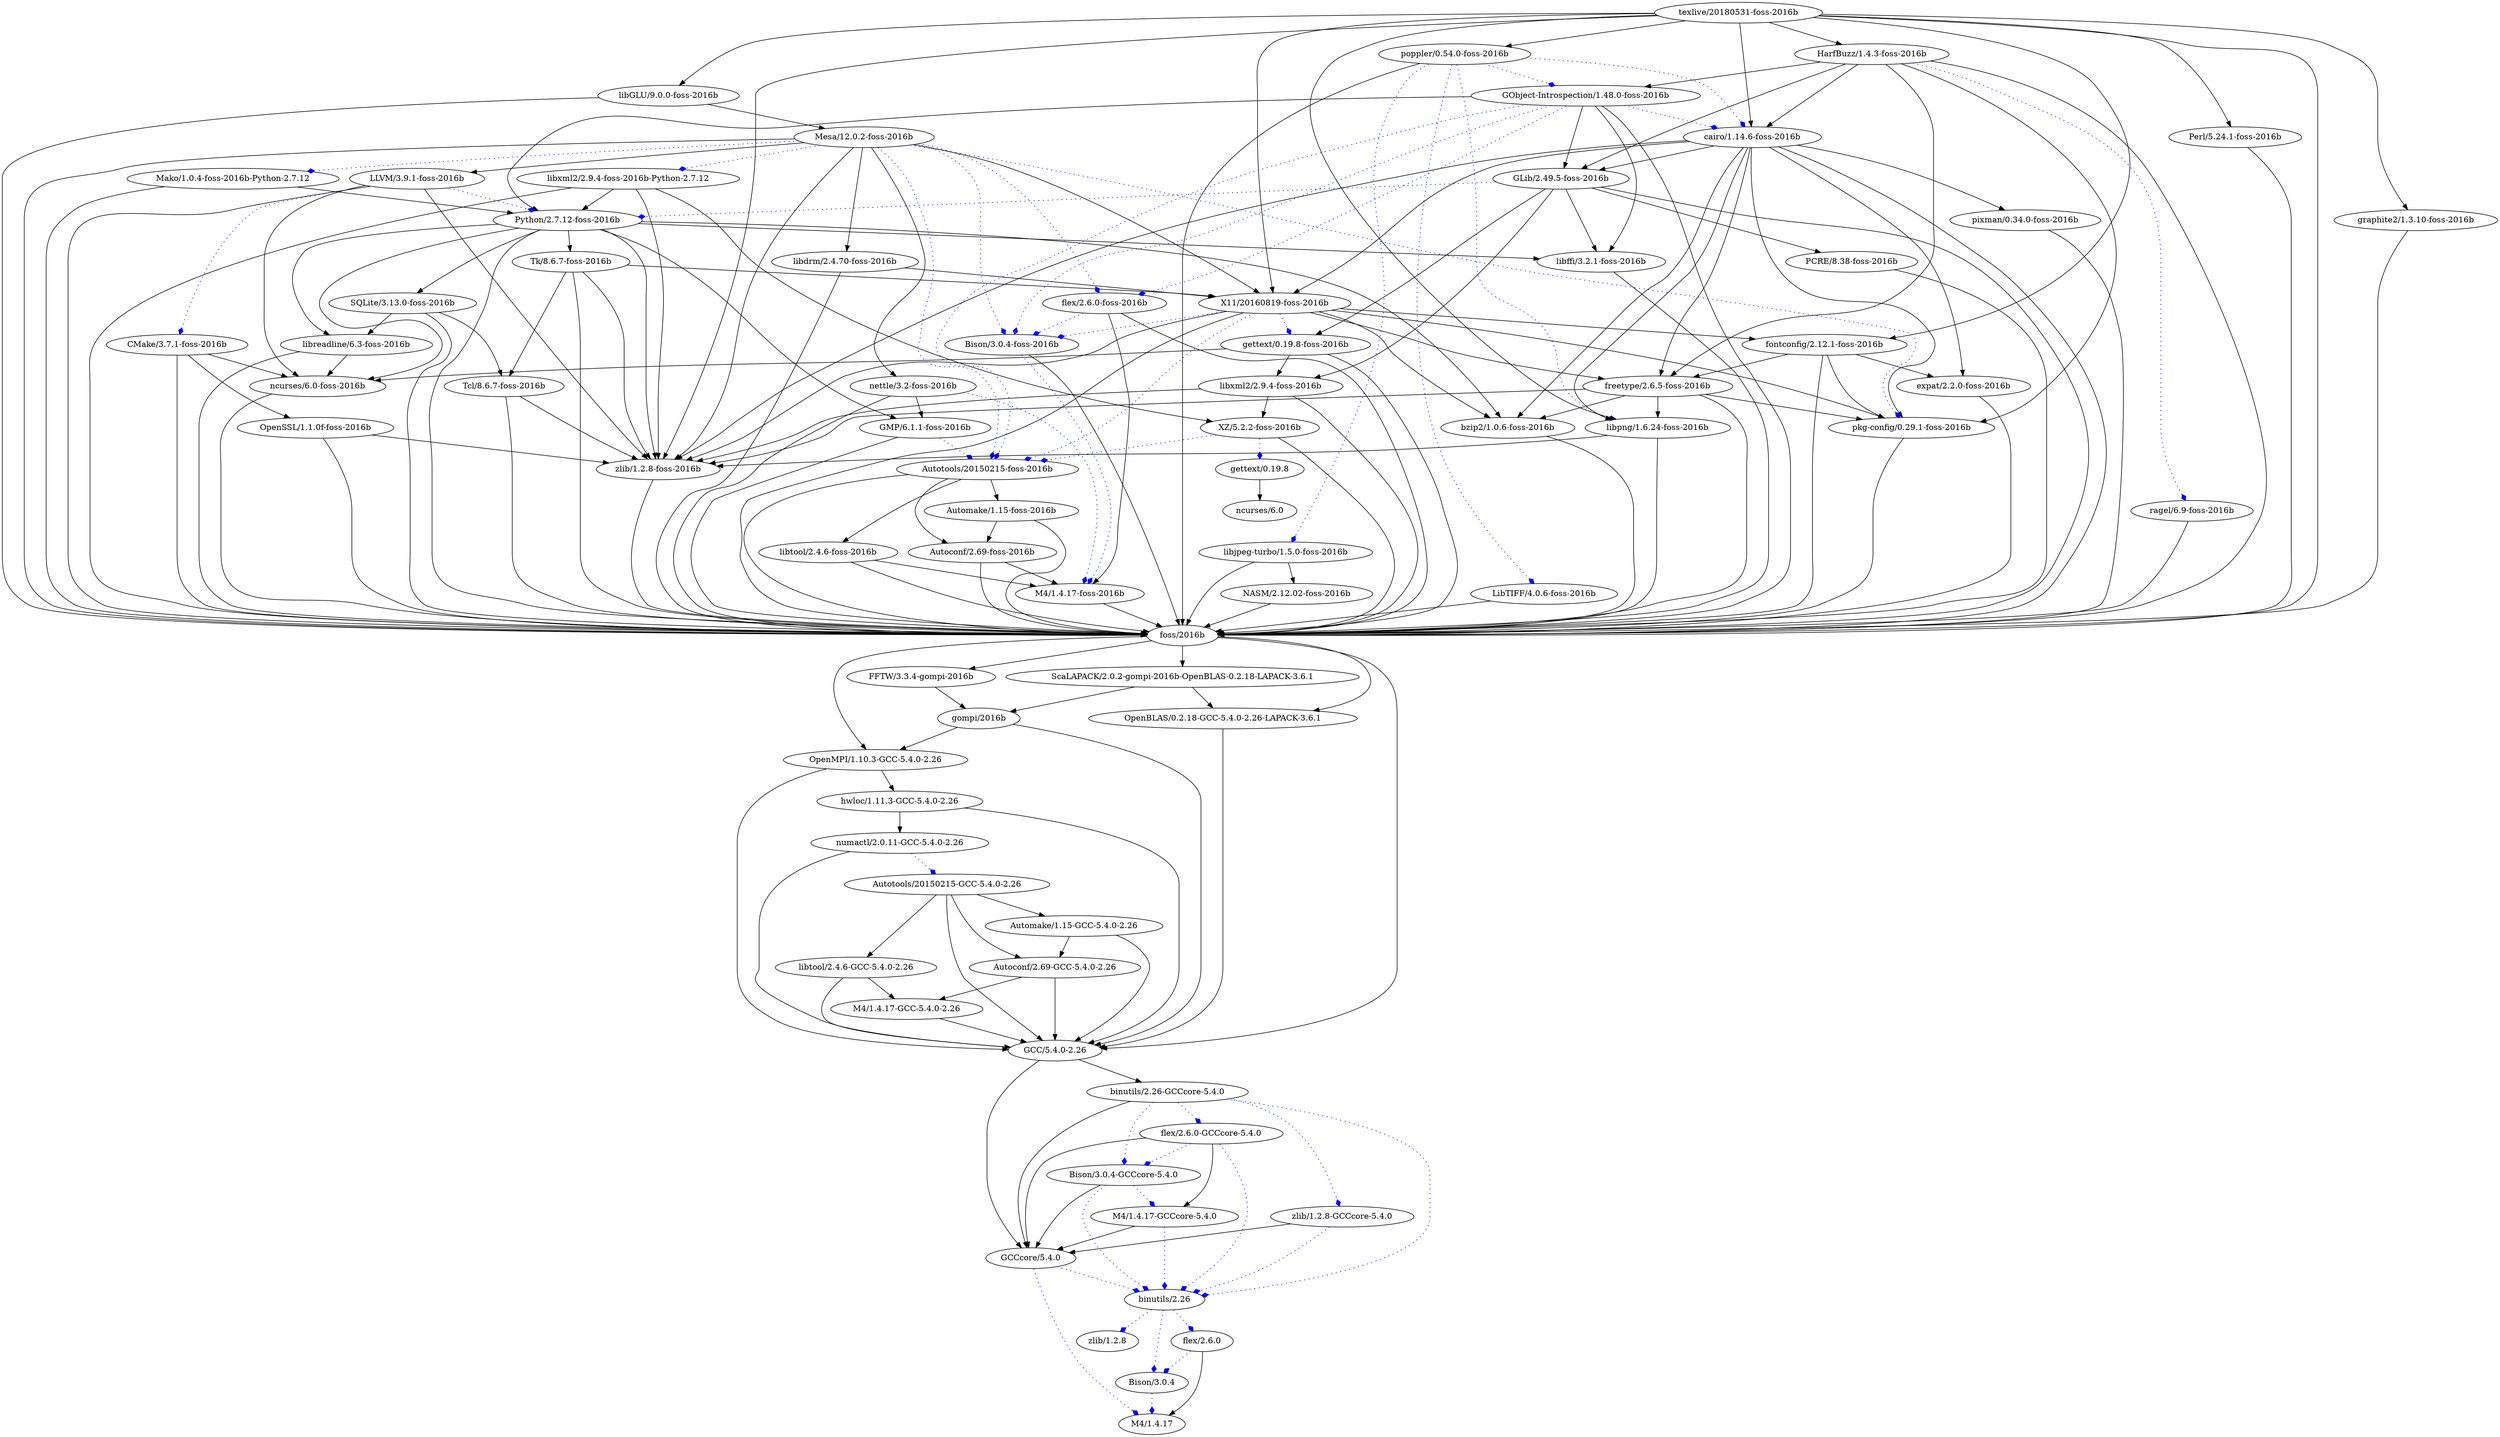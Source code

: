 digraph graphname {
"ncurses/6.0";
"GMP/6.1.1-foss-2016b";
"zlib/1.2.8-GCCcore-5.4.0";
"Automake/1.15-GCC-5.4.0-2.26";
"flex/2.6.0";
"libreadline/6.3-foss-2016b";
"GObject-Introspection/1.48.0-foss-2016b";
"poppler/0.54.0-foss-2016b";
"M4/1.4.17";
"flex/2.6.0-foss-2016b";
"hwloc/1.11.3-GCC-5.4.0-2.26";
"OpenMPI/1.10.3-GCC-5.4.0-2.26";
"pixman/0.34.0-foss-2016b";
"zlib/1.2.8";
"Bison/3.0.4";
"M4/1.4.17-foss-2016b";
"flex/2.6.0-GCCcore-5.4.0";
"FFTW/3.3.4-gompi-2016b";
"Bison/3.0.4-foss-2016b";
"Autoconf/2.69-GCC-5.4.0-2.26";
"XZ/5.2.2-foss-2016b";
"libtool/2.4.6-foss-2016b";
"expat/2.2.0-foss-2016b";
"libGLU/9.0.0-foss-2016b";
"nettle/3.2-foss-2016b";
"freetype/2.6.5-foss-2016b";
"Automake/1.15-foss-2016b";
"Autotools/20150215-foss-2016b";
"PCRE/8.38-foss-2016b";
"gompi/2016b";
"Tk/8.6.7-foss-2016b";
"Autoconf/2.69-foss-2016b";
"numactl/2.0.11-GCC-5.4.0-2.26";
"pkg-config/0.29.1-foss-2016b";
"cairo/1.14.6-foss-2016b";
"GLib/2.49.5-foss-2016b";
"ncurses/6.0-foss-2016b";
"Mako/1.0.4-foss-2016b-Python-2.7.12";
"SQLite/3.13.0-foss-2016b";
"Tcl/8.6.7-foss-2016b";
"M4/1.4.17-GCCcore-5.4.0";
"Bison/3.0.4-GCCcore-5.4.0";
"ScaLAPACK/2.0.2-gompi-2016b-OpenBLAS-0.2.18-LAPACK-3.6.1";
"Perl/5.24.1-foss-2016b";
"ragel/6.9-foss-2016b";
"libxml2/2.9.4-foss-2016b";
"foss/2016b";
"libdrm/2.4.70-foss-2016b";
"Autotools/20150215-GCC-5.4.0-2.26";
"Python/2.7.12-foss-2016b";
"libffi/3.2.1-foss-2016b";
"X11/20160819-foss-2016b";
"NASM/2.12.02-foss-2016b";
"gettext/0.19.8-foss-2016b";
"gettext/0.19.8";
"GCCcore/5.4.0";
"libtool/2.4.6-GCC-5.4.0-2.26";
"LLVM/3.9.1-foss-2016b";
"texlive/20180531-foss-2016b";
"libjpeg-turbo/1.5.0-foss-2016b";
"HarfBuzz/1.4.3-foss-2016b";
"bzip2/1.0.6-foss-2016b";
"libxml2/2.9.4-foss-2016b-Python-2.7.12";
"zlib/1.2.8-foss-2016b";
"fontconfig/2.12.1-foss-2016b";
"OpenSSL/1.1.0f-foss-2016b";
"GCC/5.4.0-2.26";
"graphite2/1.3.10-foss-2016b";
"Mesa/12.0.2-foss-2016b";
"binutils/2.26";
"CMake/3.7.1-foss-2016b";
"libpng/1.6.24-foss-2016b";
"LibTIFF/4.0.6-foss-2016b";
"OpenBLAS/0.2.18-GCC-5.4.0-2.26-LAPACK-3.6.1";
"M4/1.4.17-GCC-5.4.0-2.26";
"binutils/2.26-GCCcore-5.4.0";
"GMP/6.1.1-foss-2016b" -> "Autotools/20150215-foss-2016b"  [color=blue, style=dotted, arrowhead=diamond];
"GMP/6.1.1-foss-2016b" -> "foss/2016b";
"zlib/1.2.8-GCCcore-5.4.0" -> "binutils/2.26"  [color=blue, style=dotted, arrowhead=diamond];
"zlib/1.2.8-GCCcore-5.4.0" -> "GCCcore/5.4.0";
"Automake/1.15-GCC-5.4.0-2.26" -> "Autoconf/2.69-GCC-5.4.0-2.26";
"Automake/1.15-GCC-5.4.0-2.26" -> "GCC/5.4.0-2.26";
"flex/2.6.0" -> "M4/1.4.17";
"flex/2.6.0" -> "Bison/3.0.4"  [color=blue, style=dotted, arrowhead=diamond];
"libreadline/6.3-foss-2016b" -> "ncurses/6.0-foss-2016b";
"libreadline/6.3-foss-2016b" -> "foss/2016b";
"GObject-Introspection/1.48.0-foss-2016b" -> "Python/2.7.12-foss-2016b";
"GObject-Introspection/1.48.0-foss-2016b" -> "GLib/2.49.5-foss-2016b";
"GObject-Introspection/1.48.0-foss-2016b" -> "libffi/3.2.1-foss-2016b";
"GObject-Introspection/1.48.0-foss-2016b" -> "Autotools/20150215-foss-2016b"  [color=blue, style=dotted, arrowhead=diamond];
"GObject-Introspection/1.48.0-foss-2016b" -> "flex/2.6.0-foss-2016b"  [color=blue, style=dotted, arrowhead=diamond];
"GObject-Introspection/1.48.0-foss-2016b" -> "Bison/3.0.4-foss-2016b"  [color=blue, style=dotted, arrowhead=diamond];
"GObject-Introspection/1.48.0-foss-2016b" -> "cairo/1.14.6-foss-2016b"  [color=blue, style=dotted, arrowhead=diamond];
"GObject-Introspection/1.48.0-foss-2016b" -> "foss/2016b";
"poppler/0.54.0-foss-2016b" -> "cairo/1.14.6-foss-2016b"  [color=blue, style=dotted, arrowhead=diamond];
"poppler/0.54.0-foss-2016b" -> "GObject-Introspection/1.48.0-foss-2016b"  [color=blue, style=dotted, arrowhead=diamond];
"poppler/0.54.0-foss-2016b" -> "libjpeg-turbo/1.5.0-foss-2016b"  [color=blue, style=dotted, arrowhead=diamond];
"poppler/0.54.0-foss-2016b" -> "libpng/1.6.24-foss-2016b"  [color=blue, style=dotted, arrowhead=diamond];
"poppler/0.54.0-foss-2016b" -> "LibTIFF/4.0.6-foss-2016b"  [color=blue, style=dotted, arrowhead=diamond];
"poppler/0.54.0-foss-2016b" -> "foss/2016b";
"flex/2.6.0-foss-2016b" -> "M4/1.4.17-foss-2016b";
"flex/2.6.0-foss-2016b" -> "Bison/3.0.4-foss-2016b"  [color=blue, style=dotted, arrowhead=diamond];
"flex/2.6.0-foss-2016b" -> "foss/2016b";
"hwloc/1.11.3-GCC-5.4.0-2.26" -> "numactl/2.0.11-GCC-5.4.0-2.26";
"hwloc/1.11.3-GCC-5.4.0-2.26" -> "GCC/5.4.0-2.26";
"OpenMPI/1.10.3-GCC-5.4.0-2.26" -> "hwloc/1.11.3-GCC-5.4.0-2.26";
"OpenMPI/1.10.3-GCC-5.4.0-2.26" -> "GCC/5.4.0-2.26";
"pixman/0.34.0-foss-2016b" -> "foss/2016b";
"Bison/3.0.4" -> "M4/1.4.17"  [color=blue, style=dotted, arrowhead=diamond];
"M4/1.4.17-foss-2016b" -> "foss/2016b";
"flex/2.6.0-GCCcore-5.4.0" -> "M4/1.4.17-GCCcore-5.4.0";
"flex/2.6.0-GCCcore-5.4.0" -> "Bison/3.0.4-GCCcore-5.4.0"  [color=blue, style=dotted, arrowhead=diamond];
"flex/2.6.0-GCCcore-5.4.0" -> "binutils/2.26"  [color=blue, style=dotted, arrowhead=diamond];
"flex/2.6.0-GCCcore-5.4.0" -> "GCCcore/5.4.0";
"FFTW/3.3.4-gompi-2016b" -> "gompi/2016b";
"Bison/3.0.4-foss-2016b" -> "M4/1.4.17-foss-2016b"  [color=blue, style=dotted, arrowhead=diamond];
"Bison/3.0.4-foss-2016b" -> "foss/2016b";
"Autoconf/2.69-GCC-5.4.0-2.26" -> "M4/1.4.17-GCC-5.4.0-2.26";
"Autoconf/2.69-GCC-5.4.0-2.26" -> "GCC/5.4.0-2.26";
"XZ/5.2.2-foss-2016b" -> "Autotools/20150215-foss-2016b"  [color=blue, style=dotted, arrowhead=diamond];
"XZ/5.2.2-foss-2016b" -> "gettext/0.19.8"  [color=blue, style=dotted, arrowhead=diamond];
"XZ/5.2.2-foss-2016b" -> "foss/2016b";
"libtool/2.4.6-foss-2016b" -> "M4/1.4.17-foss-2016b";
"libtool/2.4.6-foss-2016b" -> "foss/2016b";
"expat/2.2.0-foss-2016b" -> "foss/2016b";
"libGLU/9.0.0-foss-2016b" -> "Mesa/12.0.2-foss-2016b";
"libGLU/9.0.0-foss-2016b" -> "foss/2016b";
"nettle/3.2-foss-2016b" -> "GMP/6.1.1-foss-2016b";
"nettle/3.2-foss-2016b" -> "M4/1.4.17-foss-2016b"  [color=blue, style=dotted, arrowhead=diamond];
"nettle/3.2-foss-2016b" -> "foss/2016b";
"freetype/2.6.5-foss-2016b" -> "libpng/1.6.24-foss-2016b";
"freetype/2.6.5-foss-2016b" -> "bzip2/1.0.6-foss-2016b";
"freetype/2.6.5-foss-2016b" -> "zlib/1.2.8-foss-2016b";
"freetype/2.6.5-foss-2016b" -> "pkg-config/0.29.1-foss-2016b";
"freetype/2.6.5-foss-2016b" -> "foss/2016b";
"Automake/1.15-foss-2016b" -> "Autoconf/2.69-foss-2016b";
"Automake/1.15-foss-2016b" -> "foss/2016b";
"Autotools/20150215-foss-2016b" -> "Autoconf/2.69-foss-2016b";
"Autotools/20150215-foss-2016b" -> "Automake/1.15-foss-2016b";
"Autotools/20150215-foss-2016b" -> "libtool/2.4.6-foss-2016b";
"Autotools/20150215-foss-2016b" -> "foss/2016b";
"PCRE/8.38-foss-2016b" -> "foss/2016b";
"gompi/2016b" -> "GCC/5.4.0-2.26";
"gompi/2016b" -> "OpenMPI/1.10.3-GCC-5.4.0-2.26";
"Tk/8.6.7-foss-2016b" -> "Tcl/8.6.7-foss-2016b";
"Tk/8.6.7-foss-2016b" -> "X11/20160819-foss-2016b";
"Tk/8.6.7-foss-2016b" -> "zlib/1.2.8-foss-2016b";
"Tk/8.6.7-foss-2016b" -> "foss/2016b";
"Autoconf/2.69-foss-2016b" -> "M4/1.4.17-foss-2016b";
"Autoconf/2.69-foss-2016b" -> "foss/2016b";
"numactl/2.0.11-GCC-5.4.0-2.26" -> "Autotools/20150215-GCC-5.4.0-2.26"  [color=blue, style=dotted, arrowhead=diamond];
"numactl/2.0.11-GCC-5.4.0-2.26" -> "GCC/5.4.0-2.26";
"pkg-config/0.29.1-foss-2016b" -> "foss/2016b";
"cairo/1.14.6-foss-2016b" -> "pkg-config/0.29.1-foss-2016b";
"cairo/1.14.6-foss-2016b" -> "bzip2/1.0.6-foss-2016b";
"cairo/1.14.6-foss-2016b" -> "zlib/1.2.8-foss-2016b";
"cairo/1.14.6-foss-2016b" -> "libpng/1.6.24-foss-2016b";
"cairo/1.14.6-foss-2016b" -> "freetype/2.6.5-foss-2016b";
"cairo/1.14.6-foss-2016b" -> "pixman/0.34.0-foss-2016b";
"cairo/1.14.6-foss-2016b" -> "expat/2.2.0-foss-2016b";
"cairo/1.14.6-foss-2016b" -> "GLib/2.49.5-foss-2016b";
"cairo/1.14.6-foss-2016b" -> "X11/20160819-foss-2016b";
"cairo/1.14.6-foss-2016b" -> "foss/2016b";
"GLib/2.49.5-foss-2016b" -> "libffi/3.2.1-foss-2016b";
"GLib/2.49.5-foss-2016b" -> "gettext/0.19.8-foss-2016b";
"GLib/2.49.5-foss-2016b" -> "libxml2/2.9.4-foss-2016b";
"GLib/2.49.5-foss-2016b" -> "PCRE/8.38-foss-2016b";
"GLib/2.49.5-foss-2016b" -> "Python/2.7.12-foss-2016b"  [color=blue, style=dotted, arrowhead=diamond];
"GLib/2.49.5-foss-2016b" -> "foss/2016b";
"ncurses/6.0-foss-2016b" -> "foss/2016b";
"Mako/1.0.4-foss-2016b-Python-2.7.12" -> "Python/2.7.12-foss-2016b";
"Mako/1.0.4-foss-2016b-Python-2.7.12" -> "foss/2016b";
"SQLite/3.13.0-foss-2016b" -> "libreadline/6.3-foss-2016b";
"SQLite/3.13.0-foss-2016b" -> "Tcl/8.6.7-foss-2016b";
"SQLite/3.13.0-foss-2016b" -> "foss/2016b";
"Tcl/8.6.7-foss-2016b" -> "zlib/1.2.8-foss-2016b";
"Tcl/8.6.7-foss-2016b" -> "foss/2016b";
"M4/1.4.17-GCCcore-5.4.0" -> "binutils/2.26"  [color=blue, style=dotted, arrowhead=diamond];
"M4/1.4.17-GCCcore-5.4.0" -> "GCCcore/5.4.0";
"Bison/3.0.4-GCCcore-5.4.0" -> "M4/1.4.17-GCCcore-5.4.0"  [color=blue, style=dotted, arrowhead=diamond];
"Bison/3.0.4-GCCcore-5.4.0" -> "binutils/2.26"  [color=blue, style=dotted, arrowhead=diamond];
"Bison/3.0.4-GCCcore-5.4.0" -> "GCCcore/5.4.0";
"ScaLAPACK/2.0.2-gompi-2016b-OpenBLAS-0.2.18-LAPACK-3.6.1" -> "OpenBLAS/0.2.18-GCC-5.4.0-2.26-LAPACK-3.6.1";
"ScaLAPACK/2.0.2-gompi-2016b-OpenBLAS-0.2.18-LAPACK-3.6.1" -> "gompi/2016b";
"Perl/5.24.1-foss-2016b" -> "foss/2016b";
"ragel/6.9-foss-2016b" -> "foss/2016b";
"libxml2/2.9.4-foss-2016b" -> "zlib/1.2.8-foss-2016b";
"libxml2/2.9.4-foss-2016b" -> "XZ/5.2.2-foss-2016b";
"libxml2/2.9.4-foss-2016b" -> "foss/2016b";
"foss/2016b" -> "GCC/5.4.0-2.26";
"foss/2016b" -> "OpenMPI/1.10.3-GCC-5.4.0-2.26";
"foss/2016b" -> "OpenBLAS/0.2.18-GCC-5.4.0-2.26-LAPACK-3.6.1";
"foss/2016b" -> "FFTW/3.3.4-gompi-2016b";
"foss/2016b" -> "ScaLAPACK/2.0.2-gompi-2016b-OpenBLAS-0.2.18-LAPACK-3.6.1";
"libdrm/2.4.70-foss-2016b" -> "X11/20160819-foss-2016b";
"libdrm/2.4.70-foss-2016b" -> "foss/2016b";
"Autotools/20150215-GCC-5.4.0-2.26" -> "Autoconf/2.69-GCC-5.4.0-2.26";
"Autotools/20150215-GCC-5.4.0-2.26" -> "Automake/1.15-GCC-5.4.0-2.26";
"Autotools/20150215-GCC-5.4.0-2.26" -> "libtool/2.4.6-GCC-5.4.0-2.26";
"Autotools/20150215-GCC-5.4.0-2.26" -> "GCC/5.4.0-2.26";
"Python/2.7.12-foss-2016b" -> "bzip2/1.0.6-foss-2016b";
"Python/2.7.12-foss-2016b" -> "zlib/1.2.8-foss-2016b";
"Python/2.7.12-foss-2016b" -> "libreadline/6.3-foss-2016b";
"Python/2.7.12-foss-2016b" -> "ncurses/6.0-foss-2016b";
"Python/2.7.12-foss-2016b" -> "SQLite/3.13.0-foss-2016b";
"Python/2.7.12-foss-2016b" -> "Tk/8.6.7-foss-2016b";
"Python/2.7.12-foss-2016b" -> "GMP/6.1.1-foss-2016b";
"Python/2.7.12-foss-2016b" -> "libffi/3.2.1-foss-2016b";
"Python/2.7.12-foss-2016b" -> "foss/2016b";
"libffi/3.2.1-foss-2016b" -> "foss/2016b";
"X11/20160819-foss-2016b" -> "freetype/2.6.5-foss-2016b";
"X11/20160819-foss-2016b" -> "fontconfig/2.12.1-foss-2016b";
"X11/20160819-foss-2016b" -> "zlib/1.2.8-foss-2016b";
"X11/20160819-foss-2016b" -> "bzip2/1.0.6-foss-2016b";
"X11/20160819-foss-2016b" -> "pkg-config/0.29.1-foss-2016b";
"X11/20160819-foss-2016b" -> "Autotools/20150215-foss-2016b"  [color=blue, style=dotted, arrowhead=diamond];
"X11/20160819-foss-2016b" -> "Bison/3.0.4-foss-2016b"  [color=blue, style=dotted, arrowhead=diamond];
"X11/20160819-foss-2016b" -> "gettext/0.19.8-foss-2016b"  [color=blue, style=dotted, arrowhead=diamond];
"X11/20160819-foss-2016b" -> "foss/2016b";
"NASM/2.12.02-foss-2016b" -> "foss/2016b";
"gettext/0.19.8-foss-2016b" -> "libxml2/2.9.4-foss-2016b";
"gettext/0.19.8-foss-2016b" -> "ncurses/6.0-foss-2016b";
"gettext/0.19.8-foss-2016b" -> "foss/2016b";
"gettext/0.19.8" -> "ncurses/6.0";
"GCCcore/5.4.0" -> "binutils/2.26"  [color=blue, style=dotted, arrowhead=diamond];
"GCCcore/5.4.0" -> "M4/1.4.17"  [color=blue, style=dotted, arrowhead=diamond];
"libtool/2.4.6-GCC-5.4.0-2.26" -> "M4/1.4.17-GCC-5.4.0-2.26";
"libtool/2.4.6-GCC-5.4.0-2.26" -> "GCC/5.4.0-2.26";
"LLVM/3.9.1-foss-2016b" -> "ncurses/6.0-foss-2016b";
"LLVM/3.9.1-foss-2016b" -> "zlib/1.2.8-foss-2016b";
"LLVM/3.9.1-foss-2016b" -> "CMake/3.7.1-foss-2016b"  [color=blue, style=dotted, arrowhead=diamond];
"LLVM/3.9.1-foss-2016b" -> "Python/2.7.12-foss-2016b"  [color=blue, style=dotted, arrowhead=diamond];
"LLVM/3.9.1-foss-2016b" -> "foss/2016b";
"texlive/20180531-foss-2016b" -> "X11/20160819-foss-2016b";
"texlive/20180531-foss-2016b" -> "libpng/1.6.24-foss-2016b";
"texlive/20180531-foss-2016b" -> "libGLU/9.0.0-foss-2016b";
"texlive/20180531-foss-2016b" -> "Perl/5.24.1-foss-2016b";
"texlive/20180531-foss-2016b" -> "HarfBuzz/1.4.3-foss-2016b";
"texlive/20180531-foss-2016b" -> "poppler/0.54.0-foss-2016b";
"texlive/20180531-foss-2016b" -> "cairo/1.14.6-foss-2016b";
"texlive/20180531-foss-2016b" -> "fontconfig/2.12.1-foss-2016b";
"texlive/20180531-foss-2016b" -> "zlib/1.2.8-foss-2016b";
"texlive/20180531-foss-2016b" -> "graphite2/1.3.10-foss-2016b";
"texlive/20180531-foss-2016b" -> "foss/2016b";
"libjpeg-turbo/1.5.0-foss-2016b" -> "NASM/2.12.02-foss-2016b";
"libjpeg-turbo/1.5.0-foss-2016b" -> "foss/2016b";
"HarfBuzz/1.4.3-foss-2016b" -> "GLib/2.49.5-foss-2016b";
"HarfBuzz/1.4.3-foss-2016b" -> "freetype/2.6.5-foss-2016b";
"HarfBuzz/1.4.3-foss-2016b" -> "pkg-config/0.29.1-foss-2016b";
"HarfBuzz/1.4.3-foss-2016b" -> "GObject-Introspection/1.48.0-foss-2016b";
"HarfBuzz/1.4.3-foss-2016b" -> "cairo/1.14.6-foss-2016b";
"HarfBuzz/1.4.3-foss-2016b" -> "ragel/6.9-foss-2016b"  [color=blue, style=dotted, arrowhead=diamond];
"HarfBuzz/1.4.3-foss-2016b" -> "foss/2016b";
"bzip2/1.0.6-foss-2016b" -> "foss/2016b";
"libxml2/2.9.4-foss-2016b-Python-2.7.12" -> "zlib/1.2.8-foss-2016b";
"libxml2/2.9.4-foss-2016b-Python-2.7.12" -> "XZ/5.2.2-foss-2016b";
"libxml2/2.9.4-foss-2016b-Python-2.7.12" -> "Python/2.7.12-foss-2016b";
"libxml2/2.9.4-foss-2016b-Python-2.7.12" -> "foss/2016b";
"zlib/1.2.8-foss-2016b" -> "foss/2016b";
"fontconfig/2.12.1-foss-2016b" -> "expat/2.2.0-foss-2016b";
"fontconfig/2.12.1-foss-2016b" -> "freetype/2.6.5-foss-2016b";
"fontconfig/2.12.1-foss-2016b" -> "pkg-config/0.29.1-foss-2016b";
"fontconfig/2.12.1-foss-2016b" -> "foss/2016b";
"OpenSSL/1.1.0f-foss-2016b" -> "zlib/1.2.8-foss-2016b";
"OpenSSL/1.1.0f-foss-2016b" -> "foss/2016b";
"GCC/5.4.0-2.26" -> "GCCcore/5.4.0";
"GCC/5.4.0-2.26" -> "binutils/2.26-GCCcore-5.4.0";
"graphite2/1.3.10-foss-2016b" -> "foss/2016b";
"Mesa/12.0.2-foss-2016b" -> "zlib/1.2.8-foss-2016b";
"Mesa/12.0.2-foss-2016b" -> "nettle/3.2-foss-2016b";
"Mesa/12.0.2-foss-2016b" -> "libdrm/2.4.70-foss-2016b";
"Mesa/12.0.2-foss-2016b" -> "LLVM/3.9.1-foss-2016b";
"Mesa/12.0.2-foss-2016b" -> "X11/20160819-foss-2016b";
"Mesa/12.0.2-foss-2016b" -> "flex/2.6.0-foss-2016b"  [color=blue, style=dotted, arrowhead=diamond];
"Mesa/12.0.2-foss-2016b" -> "Bison/3.0.4-foss-2016b"  [color=blue, style=dotted, arrowhead=diamond];
"Mesa/12.0.2-foss-2016b" -> "Autotools/20150215-foss-2016b"  [color=blue, style=dotted, arrowhead=diamond];
"Mesa/12.0.2-foss-2016b" -> "pkg-config/0.29.1-foss-2016b"  [color=blue, style=dotted, arrowhead=diamond];
"Mesa/12.0.2-foss-2016b" -> "Mako/1.0.4-foss-2016b-Python-2.7.12"  [color=blue, style=dotted, arrowhead=diamond];
"Mesa/12.0.2-foss-2016b" -> "libxml2/2.9.4-foss-2016b-Python-2.7.12"  [color=blue, style=dotted, arrowhead=diamond];
"Mesa/12.0.2-foss-2016b" -> "foss/2016b";
"binutils/2.26" -> "flex/2.6.0"  [color=blue, style=dotted, arrowhead=diamond];
"binutils/2.26" -> "Bison/3.0.4"  [color=blue, style=dotted, arrowhead=diamond];
"binutils/2.26" -> "zlib/1.2.8"  [color=blue, style=dotted, arrowhead=diamond];
"CMake/3.7.1-foss-2016b" -> "ncurses/6.0-foss-2016b";
"CMake/3.7.1-foss-2016b" -> "OpenSSL/1.1.0f-foss-2016b";
"CMake/3.7.1-foss-2016b" -> "foss/2016b";
"libpng/1.6.24-foss-2016b" -> "zlib/1.2.8-foss-2016b";
"libpng/1.6.24-foss-2016b" -> "foss/2016b";
"LibTIFF/4.0.6-foss-2016b" -> "foss/2016b";
"OpenBLAS/0.2.18-GCC-5.4.0-2.26-LAPACK-3.6.1" -> "GCC/5.4.0-2.26";
"M4/1.4.17-GCC-5.4.0-2.26" -> "GCC/5.4.0-2.26";
"binutils/2.26-GCCcore-5.4.0" -> "flex/2.6.0-GCCcore-5.4.0"  [color=blue, style=dotted, arrowhead=diamond];
"binutils/2.26-GCCcore-5.4.0" -> "Bison/3.0.4-GCCcore-5.4.0"  [color=blue, style=dotted, arrowhead=diamond];
"binutils/2.26-GCCcore-5.4.0" -> "zlib/1.2.8-GCCcore-5.4.0"  [color=blue, style=dotted, arrowhead=diamond];
"binutils/2.26-GCCcore-5.4.0" -> "binutils/2.26"  [color=blue, style=dotted, arrowhead=diamond];
"binutils/2.26-GCCcore-5.4.0" -> "GCCcore/5.4.0";
}
